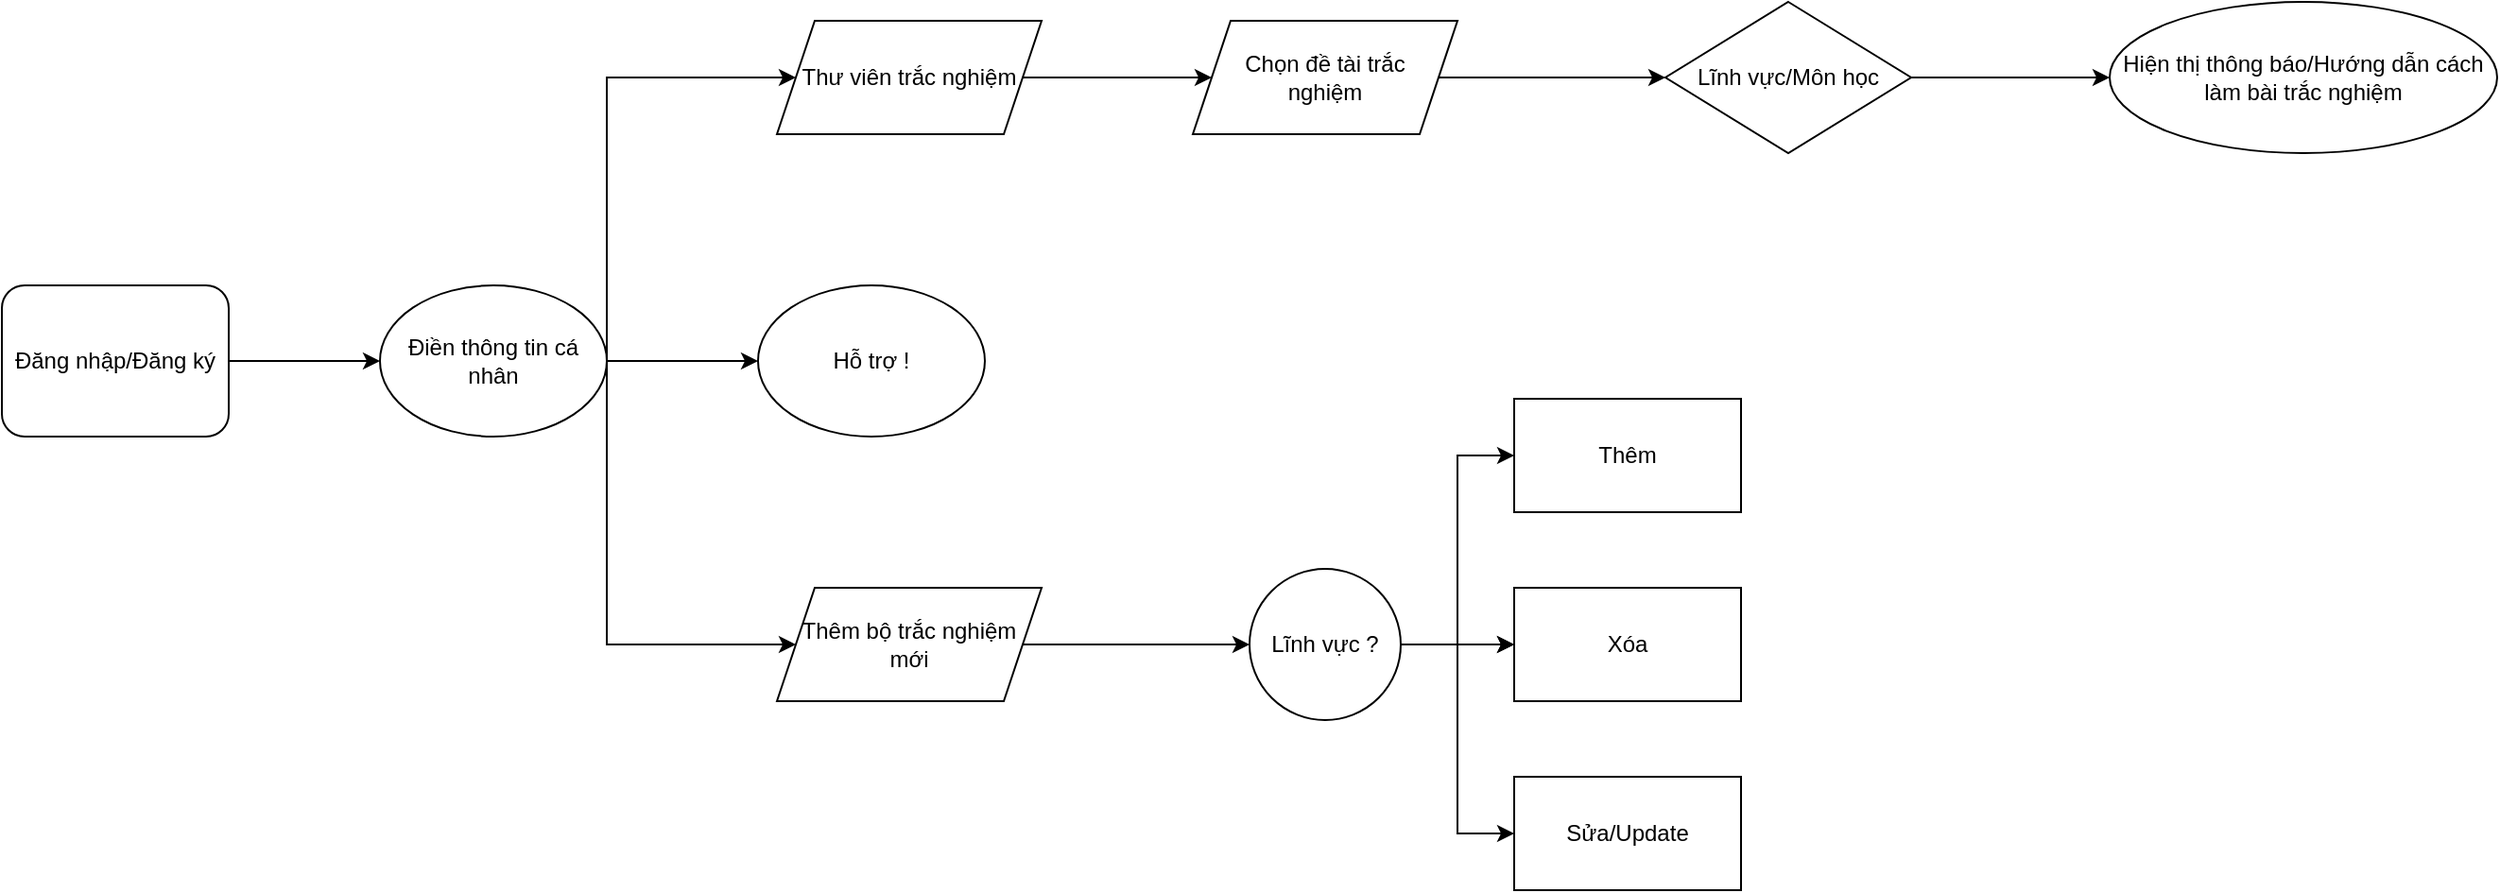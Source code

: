 <mxfile version="21.7.2" type="github">
  <diagram name="Trang-1" id="PsYrwI9fsZ6Q3PtYRu_c">
    <mxGraphModel dx="1050" dy="534" grid="1" gridSize="10" guides="1" tooltips="1" connect="1" arrows="1" fold="1" page="1" pageScale="1" pageWidth="850" pageHeight="1100" math="0" shadow="0">
      <root>
        <mxCell id="0" />
        <mxCell id="1" parent="0" />
        <mxCell id="c23t6SocqqBq3Zf7pJmv-3" value="" style="edgeStyle=orthogonalEdgeStyle;rounded=0;orthogonalLoop=1;jettySize=auto;html=1;" edge="1" parent="1" source="c23t6SocqqBq3Zf7pJmv-1" target="c23t6SocqqBq3Zf7pJmv-2">
          <mxGeometry relative="1" as="geometry">
            <Array as="points">
              <mxPoint x="250" y="240" />
              <mxPoint x="250" y="240" />
            </Array>
          </mxGeometry>
        </mxCell>
        <mxCell id="c23t6SocqqBq3Zf7pJmv-1" value="Đăng nhập/Đăng ký" style="rounded=1;whiteSpace=wrap;html=1;" vertex="1" parent="1">
          <mxGeometry x="80" y="200" width="120" height="80" as="geometry" />
        </mxCell>
        <mxCell id="c23t6SocqqBq3Zf7pJmv-7" style="edgeStyle=orthogonalEdgeStyle;rounded=0;orthogonalLoop=1;jettySize=auto;html=1;exitX=1;exitY=0.5;exitDx=0;exitDy=0;entryX=0;entryY=0.5;entryDx=0;entryDy=0;" edge="1" parent="1" source="c23t6SocqqBq3Zf7pJmv-2" target="c23t6SocqqBq3Zf7pJmv-5">
          <mxGeometry relative="1" as="geometry">
            <Array as="points">
              <mxPoint x="400" y="90" />
            </Array>
          </mxGeometry>
        </mxCell>
        <mxCell id="c23t6SocqqBq3Zf7pJmv-9" style="edgeStyle=orthogonalEdgeStyle;rounded=0;orthogonalLoop=1;jettySize=auto;html=1;exitX=1;exitY=0.5;exitDx=0;exitDy=0;entryX=0;entryY=0.5;entryDx=0;entryDy=0;" edge="1" parent="1" source="c23t6SocqqBq3Zf7pJmv-2" target="c23t6SocqqBq3Zf7pJmv-8">
          <mxGeometry relative="1" as="geometry">
            <Array as="points">
              <mxPoint x="400" y="390" />
              <mxPoint x="500" y="390" />
            </Array>
          </mxGeometry>
        </mxCell>
        <mxCell id="c23t6SocqqBq3Zf7pJmv-15" value="" style="edgeStyle=orthogonalEdgeStyle;rounded=0;orthogonalLoop=1;jettySize=auto;html=1;" edge="1" parent="1" source="c23t6SocqqBq3Zf7pJmv-2" target="c23t6SocqqBq3Zf7pJmv-14">
          <mxGeometry relative="1" as="geometry" />
        </mxCell>
        <mxCell id="c23t6SocqqBq3Zf7pJmv-2" value="Điền thông tin cá nhân" style="ellipse;whiteSpace=wrap;html=1;rounded=1;" vertex="1" parent="1">
          <mxGeometry x="280" y="200" width="120" height="80" as="geometry" />
        </mxCell>
        <mxCell id="c23t6SocqqBq3Zf7pJmv-11" value="" style="edgeStyle=orthogonalEdgeStyle;rounded=0;orthogonalLoop=1;jettySize=auto;html=1;" edge="1" parent="1" source="c23t6SocqqBq3Zf7pJmv-5" target="c23t6SocqqBq3Zf7pJmv-10">
          <mxGeometry relative="1" as="geometry" />
        </mxCell>
        <mxCell id="c23t6SocqqBq3Zf7pJmv-5" value="Thư viên trắc nghiệm" style="shape=parallelogram;perimeter=parallelogramPerimeter;whiteSpace=wrap;html=1;fixedSize=1;" vertex="1" parent="1">
          <mxGeometry x="490" y="60" width="140" height="60" as="geometry" />
        </mxCell>
        <mxCell id="c23t6SocqqBq3Zf7pJmv-13" value="" style="edgeStyle=orthogonalEdgeStyle;rounded=0;orthogonalLoop=1;jettySize=auto;html=1;" edge="1" parent="1" source="c23t6SocqqBq3Zf7pJmv-8" target="c23t6SocqqBq3Zf7pJmv-12">
          <mxGeometry relative="1" as="geometry" />
        </mxCell>
        <mxCell id="c23t6SocqqBq3Zf7pJmv-8" value="Thêm bộ trắc nghiệm&lt;br&gt;mới" style="shape=parallelogram;perimeter=parallelogramPerimeter;whiteSpace=wrap;html=1;fixedSize=1;" vertex="1" parent="1">
          <mxGeometry x="490" y="360" width="140" height="60" as="geometry" />
        </mxCell>
        <mxCell id="c23t6SocqqBq3Zf7pJmv-17" value="" style="edgeStyle=orthogonalEdgeStyle;rounded=0;orthogonalLoop=1;jettySize=auto;html=1;" edge="1" parent="1" source="c23t6SocqqBq3Zf7pJmv-10" target="c23t6SocqqBq3Zf7pJmv-16">
          <mxGeometry relative="1" as="geometry" />
        </mxCell>
        <mxCell id="c23t6SocqqBq3Zf7pJmv-10" value="Chọn đề tài trắc &lt;br&gt;nghiệm" style="shape=parallelogram;perimeter=parallelogramPerimeter;whiteSpace=wrap;html=1;fixedSize=1;" vertex="1" parent="1">
          <mxGeometry x="710" y="60" width="140" height="60" as="geometry" />
        </mxCell>
        <mxCell id="c23t6SocqqBq3Zf7pJmv-22" style="edgeStyle=orthogonalEdgeStyle;rounded=0;orthogonalLoop=1;jettySize=auto;html=1;exitX=1;exitY=0.5;exitDx=0;exitDy=0;entryX=0;entryY=0.5;entryDx=0;entryDy=0;" edge="1" parent="1" source="c23t6SocqqBq3Zf7pJmv-12" target="c23t6SocqqBq3Zf7pJmv-20">
          <mxGeometry relative="1" as="geometry" />
        </mxCell>
        <mxCell id="c23t6SocqqBq3Zf7pJmv-24" value="" style="edgeStyle=orthogonalEdgeStyle;rounded=0;orthogonalLoop=1;jettySize=auto;html=1;" edge="1" parent="1" source="c23t6SocqqBq3Zf7pJmv-12" target="c23t6SocqqBq3Zf7pJmv-23">
          <mxGeometry relative="1" as="geometry" />
        </mxCell>
        <mxCell id="c23t6SocqqBq3Zf7pJmv-25" value="" style="edgeStyle=orthogonalEdgeStyle;rounded=0;orthogonalLoop=1;jettySize=auto;html=1;" edge="1" parent="1" source="c23t6SocqqBq3Zf7pJmv-12" target="c23t6SocqqBq3Zf7pJmv-23">
          <mxGeometry relative="1" as="geometry" />
        </mxCell>
        <mxCell id="c23t6SocqqBq3Zf7pJmv-27" style="edgeStyle=orthogonalEdgeStyle;rounded=0;orthogonalLoop=1;jettySize=auto;html=1;exitX=1;exitY=0.5;exitDx=0;exitDy=0;entryX=0;entryY=0.5;entryDx=0;entryDy=0;" edge="1" parent="1" source="c23t6SocqqBq3Zf7pJmv-12" target="c23t6SocqqBq3Zf7pJmv-26">
          <mxGeometry relative="1" as="geometry" />
        </mxCell>
        <mxCell id="c23t6SocqqBq3Zf7pJmv-12" value="Lĩnh vực ?" style="ellipse;whiteSpace=wrap;html=1;" vertex="1" parent="1">
          <mxGeometry x="740" y="350" width="80" height="80" as="geometry" />
        </mxCell>
        <mxCell id="c23t6SocqqBq3Zf7pJmv-14" value="Hỗ trợ !" style="ellipse;whiteSpace=wrap;html=1;rounded=1;" vertex="1" parent="1">
          <mxGeometry x="480" y="200" width="120" height="80" as="geometry" />
        </mxCell>
        <mxCell id="c23t6SocqqBq3Zf7pJmv-19" value="" style="edgeStyle=orthogonalEdgeStyle;rounded=0;orthogonalLoop=1;jettySize=auto;html=1;" edge="1" parent="1" source="c23t6SocqqBq3Zf7pJmv-16" target="c23t6SocqqBq3Zf7pJmv-18">
          <mxGeometry relative="1" as="geometry" />
        </mxCell>
        <mxCell id="c23t6SocqqBq3Zf7pJmv-16" value="Lĩnh vực/Môn học" style="rhombus;whiteSpace=wrap;html=1;" vertex="1" parent="1">
          <mxGeometry x="960" y="50" width="130" height="80" as="geometry" />
        </mxCell>
        <mxCell id="c23t6SocqqBq3Zf7pJmv-18" value="Hiện thị thông báo/Hướng dẫn cách làm bài trắc nghiệm" style="ellipse;whiteSpace=wrap;html=1;" vertex="1" parent="1">
          <mxGeometry x="1195" y="50" width="205" height="80" as="geometry" />
        </mxCell>
        <mxCell id="c23t6SocqqBq3Zf7pJmv-20" value="Thêm" style="whiteSpace=wrap;html=1;" vertex="1" parent="1">
          <mxGeometry x="880" y="260" width="120" height="60" as="geometry" />
        </mxCell>
        <mxCell id="c23t6SocqqBq3Zf7pJmv-23" value="Xóa" style="whiteSpace=wrap;html=1;" vertex="1" parent="1">
          <mxGeometry x="880" y="360" width="120" height="60" as="geometry" />
        </mxCell>
        <mxCell id="c23t6SocqqBq3Zf7pJmv-26" value="Sửa/Update" style="whiteSpace=wrap;html=1;" vertex="1" parent="1">
          <mxGeometry x="880" y="460" width="120" height="60" as="geometry" />
        </mxCell>
      </root>
    </mxGraphModel>
  </diagram>
</mxfile>
